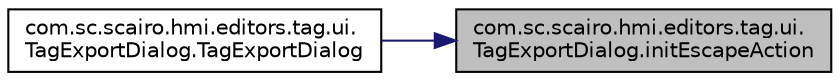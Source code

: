digraph "com.sc.scairo.hmi.editors.tag.ui.TagExportDialog.initEscapeAction"
{
 // LATEX_PDF_SIZE
  edge [fontname="Helvetica",fontsize="10",labelfontname="Helvetica",labelfontsize="10"];
  node [fontname="Helvetica",fontsize="10",shape=record];
  rankdir="RL";
  Node1 [label="com.sc.scairo.hmi.editors.tag.ui.\lTagExportDialog.initEscapeAction",height=0.2,width=0.4,color="black", fillcolor="grey75", style="filled", fontcolor="black",tooltip=" "];
  Node1 -> Node2 [dir="back",color="midnightblue",fontsize="10",style="solid",fontname="Helvetica"];
  Node2 [label="com.sc.scairo.hmi.editors.tag.ui.\lTagExportDialog.TagExportDialog",height=0.2,width=0.4,color="black", fillcolor="white", style="filled",URL="$classcom_1_1sc_1_1scairo_1_1hmi_1_1editors_1_1tag_1_1ui_1_1_tag_export_dialog.html#a10e72f10cd6c3c631264b054c92faee2",tooltip=" "];
}
